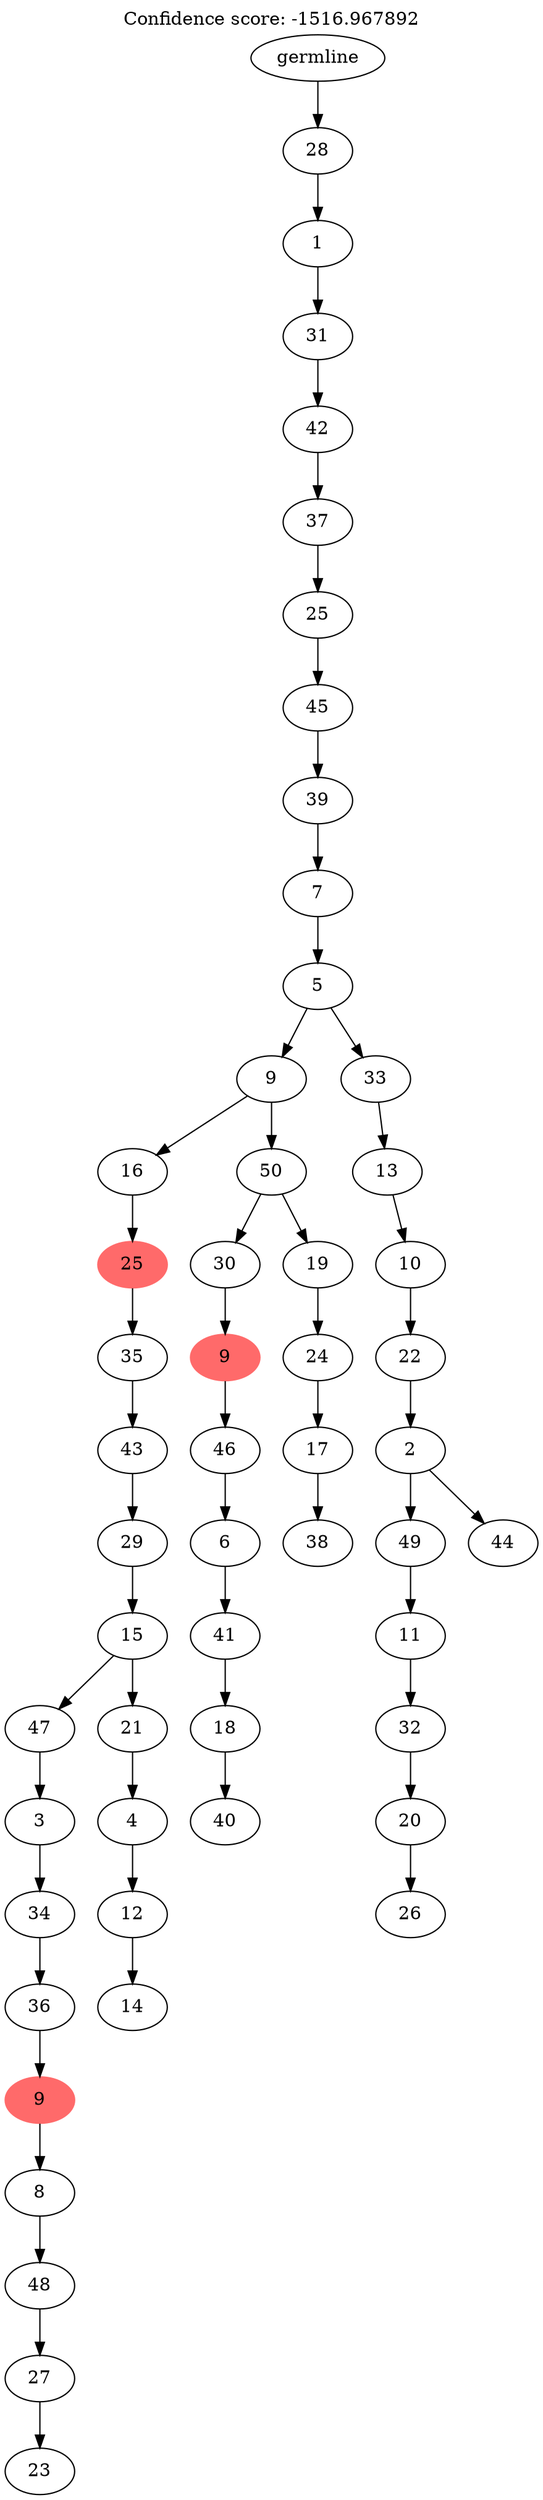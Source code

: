 digraph g {
	"52" -> "53";
	"53" [label="23"];
	"51" -> "52";
	"52" [label="27"];
	"50" -> "51";
	"51" [label="48"];
	"49" -> "50";
	"50" [label="8"];
	"48" -> "49";
	"49" [color=indianred1, style=filled, label="9"];
	"47" -> "48";
	"48" [label="36"];
	"46" -> "47";
	"47" [label="34"];
	"45" -> "46";
	"46" [label="3"];
	"43" -> "44";
	"44" [label="14"];
	"42" -> "43";
	"43" [label="12"];
	"41" -> "42";
	"42" [label="4"];
	"40" -> "41";
	"41" [label="21"];
	"40" -> "45";
	"45" [label="47"];
	"39" -> "40";
	"40" [label="15"];
	"38" -> "39";
	"39" [label="29"];
	"37" -> "38";
	"38" [label="43"];
	"36" -> "37";
	"37" [label="35"];
	"35" -> "36";
	"36" [color=indianred1, style=filled, label="25"];
	"33" -> "34";
	"34" [label="40"];
	"32" -> "33";
	"33" [label="18"];
	"31" -> "32";
	"32" [label="41"];
	"30" -> "31";
	"31" [label="6"];
	"29" -> "30";
	"30" [label="46"];
	"28" -> "29";
	"29" [color=indianred1, style=filled, label="9"];
	"26" -> "27";
	"27" [label="38"];
	"25" -> "26";
	"26" [label="17"];
	"24" -> "25";
	"25" [label="24"];
	"23" -> "24";
	"24" [label="19"];
	"23" -> "28";
	"28" [label="30"];
	"22" -> "23";
	"23" [label="50"];
	"22" -> "35";
	"35" [label="16"];
	"20" -> "21";
	"21" [label="26"];
	"19" -> "20";
	"20" [label="20"];
	"18" -> "19";
	"19" [label="32"];
	"17" -> "18";
	"18" [label="11"];
	"15" -> "16";
	"16" [label="44"];
	"15" -> "17";
	"17" [label="49"];
	"14" -> "15";
	"15" [label="2"];
	"13" -> "14";
	"14" [label="22"];
	"12" -> "13";
	"13" [label="10"];
	"11" -> "12";
	"12" [label="13"];
	"10" -> "11";
	"11" [label="33"];
	"10" -> "22";
	"22" [label="9"];
	"9" -> "10";
	"10" [label="5"];
	"8" -> "9";
	"9" [label="7"];
	"7" -> "8";
	"8" [label="39"];
	"6" -> "7";
	"7" [label="45"];
	"5" -> "6";
	"6" [label="25"];
	"4" -> "5";
	"5" [label="37"];
	"3" -> "4";
	"4" [label="42"];
	"2" -> "3";
	"3" [label="31"];
	"1" -> "2";
	"2" [label="1"];
	"0" -> "1";
	"1" [label="28"];
	"0" [label="germline"];
	labelloc="t";
	label="Confidence score: -1516.967892";
}
